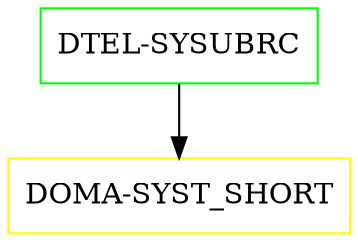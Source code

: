 digraph G {
  "DTEL-SYSUBRC" [shape=box,color=green];
  "DOMA-SYST_SHORT" [shape=box,color=yellow,URL="./DOMA_SYST_SHORT.html"];
  "DTEL-SYSUBRC" -> "DOMA-SYST_SHORT";
}
